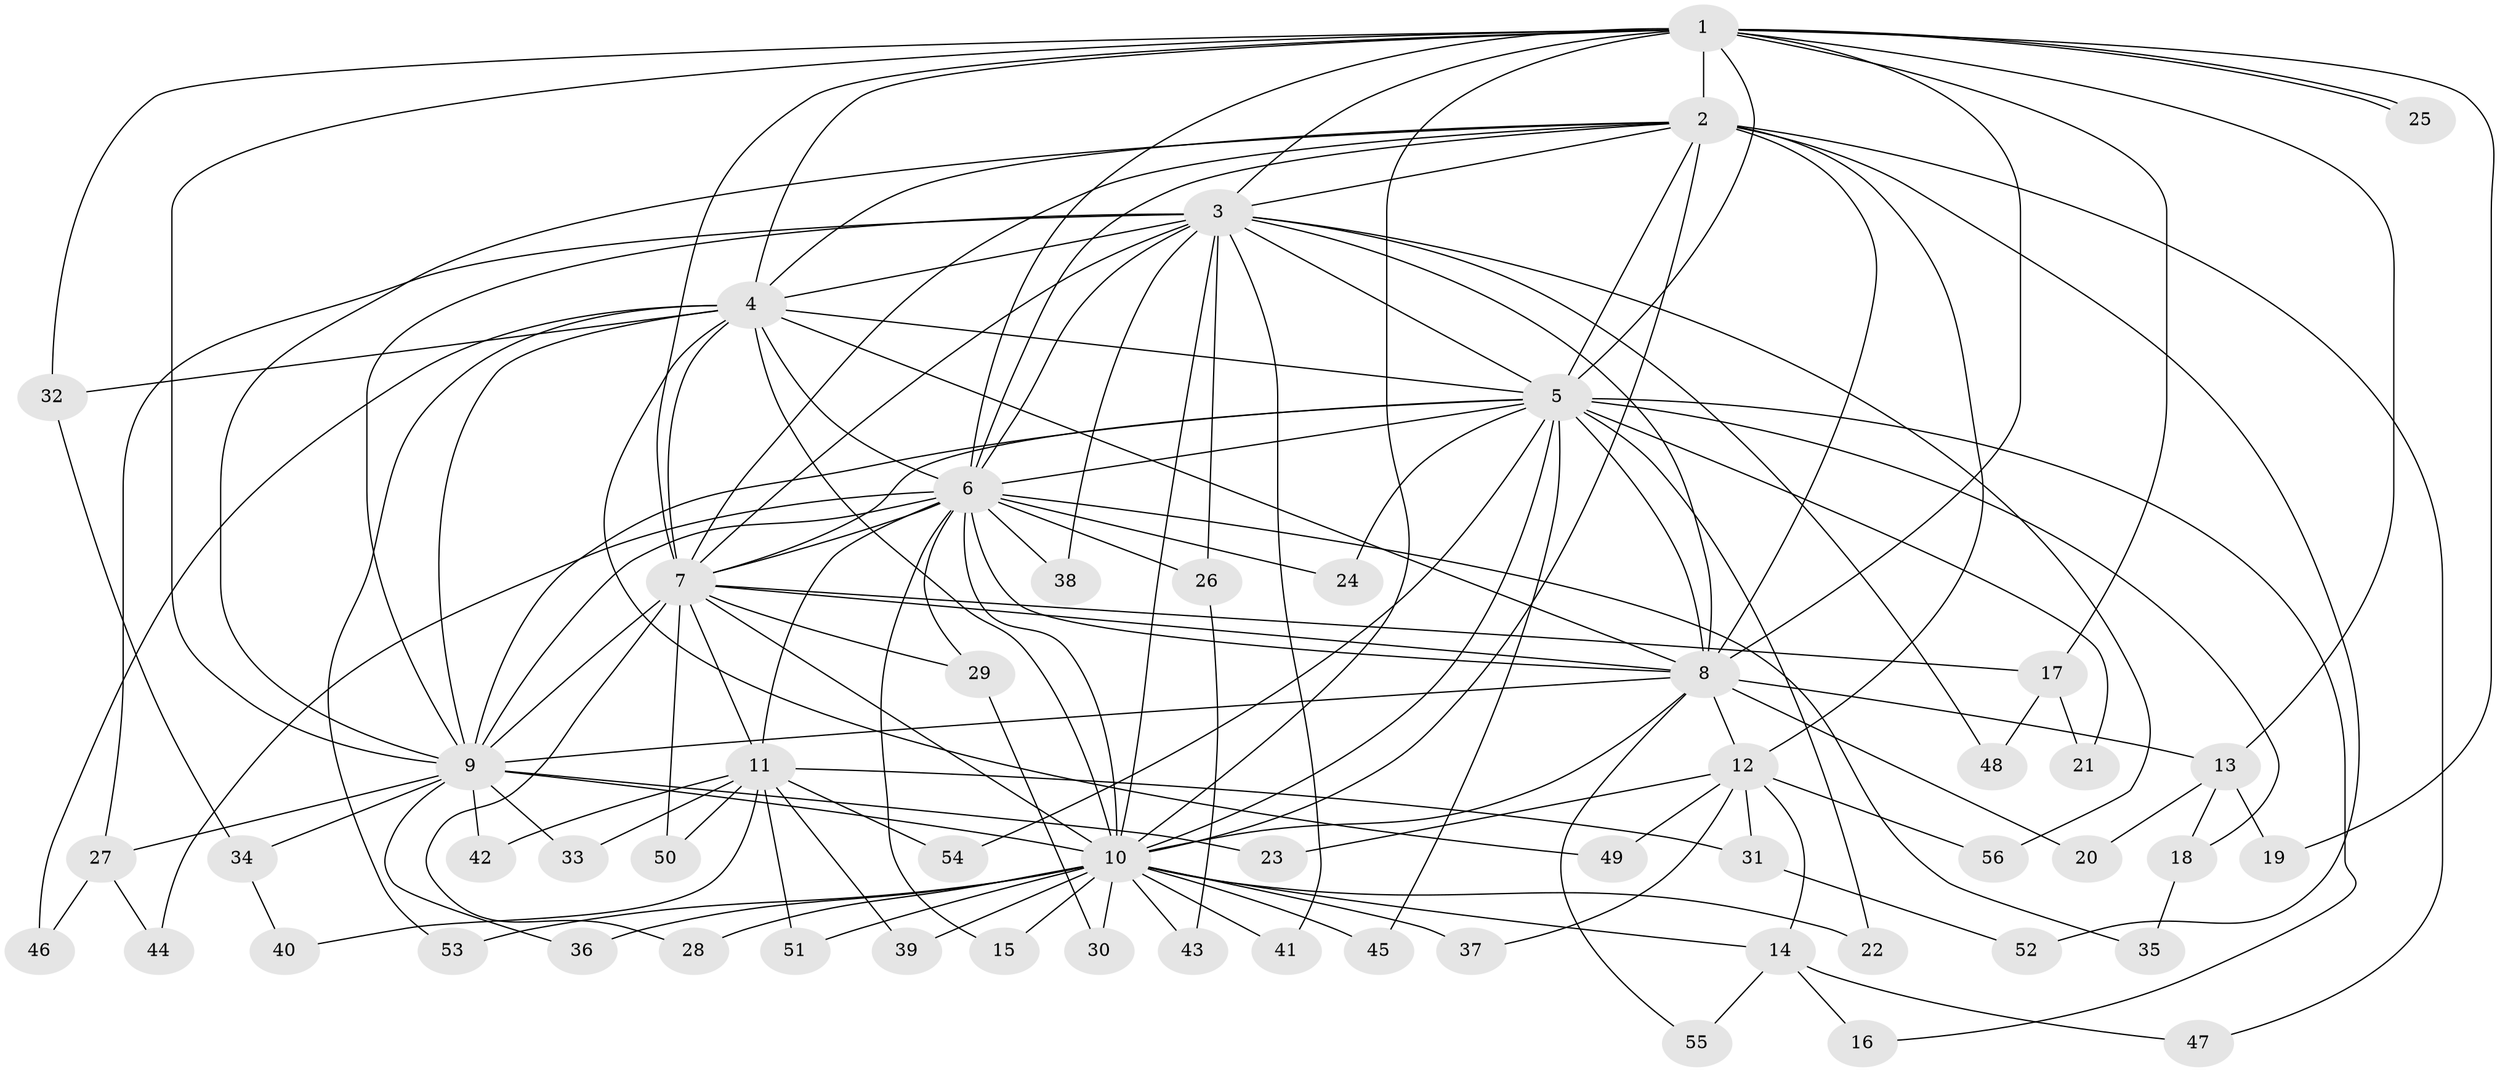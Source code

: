 // Generated by graph-tools (version 1.1) at 2025/49/03/09/25 03:49:37]
// undirected, 56 vertices, 137 edges
graph export_dot {
graph [start="1"]
  node [color=gray90,style=filled];
  1;
  2;
  3;
  4;
  5;
  6;
  7;
  8;
  9;
  10;
  11;
  12;
  13;
  14;
  15;
  16;
  17;
  18;
  19;
  20;
  21;
  22;
  23;
  24;
  25;
  26;
  27;
  28;
  29;
  30;
  31;
  32;
  33;
  34;
  35;
  36;
  37;
  38;
  39;
  40;
  41;
  42;
  43;
  44;
  45;
  46;
  47;
  48;
  49;
  50;
  51;
  52;
  53;
  54;
  55;
  56;
  1 -- 2;
  1 -- 3;
  1 -- 4;
  1 -- 5;
  1 -- 6;
  1 -- 7;
  1 -- 8;
  1 -- 9;
  1 -- 10;
  1 -- 13;
  1 -- 17;
  1 -- 19;
  1 -- 25;
  1 -- 25;
  1 -- 32;
  2 -- 3;
  2 -- 4;
  2 -- 5;
  2 -- 6;
  2 -- 7;
  2 -- 8;
  2 -- 9;
  2 -- 10;
  2 -- 12;
  2 -- 47;
  2 -- 52;
  3 -- 4;
  3 -- 5;
  3 -- 6;
  3 -- 7;
  3 -- 8;
  3 -- 9;
  3 -- 10;
  3 -- 26;
  3 -- 27;
  3 -- 38;
  3 -- 41;
  3 -- 48;
  3 -- 56;
  4 -- 5;
  4 -- 6;
  4 -- 7;
  4 -- 8;
  4 -- 9;
  4 -- 10;
  4 -- 32;
  4 -- 46;
  4 -- 49;
  4 -- 53;
  5 -- 6;
  5 -- 7;
  5 -- 8;
  5 -- 9;
  5 -- 10;
  5 -- 16;
  5 -- 18;
  5 -- 21;
  5 -- 22;
  5 -- 24;
  5 -- 45;
  5 -- 54;
  6 -- 7;
  6 -- 8;
  6 -- 9;
  6 -- 10;
  6 -- 11;
  6 -- 15;
  6 -- 24;
  6 -- 26;
  6 -- 29;
  6 -- 35;
  6 -- 38;
  6 -- 44;
  7 -- 8;
  7 -- 9;
  7 -- 10;
  7 -- 11;
  7 -- 17;
  7 -- 28;
  7 -- 29;
  7 -- 50;
  8 -- 9;
  8 -- 10;
  8 -- 12;
  8 -- 13;
  8 -- 20;
  8 -- 55;
  9 -- 10;
  9 -- 23;
  9 -- 27;
  9 -- 33;
  9 -- 34;
  9 -- 36;
  9 -- 42;
  10 -- 14;
  10 -- 15;
  10 -- 22;
  10 -- 28;
  10 -- 30;
  10 -- 36;
  10 -- 37;
  10 -- 39;
  10 -- 41;
  10 -- 43;
  10 -- 45;
  10 -- 51;
  10 -- 53;
  11 -- 31;
  11 -- 33;
  11 -- 39;
  11 -- 40;
  11 -- 42;
  11 -- 50;
  11 -- 51;
  11 -- 54;
  12 -- 14;
  12 -- 23;
  12 -- 31;
  12 -- 37;
  12 -- 49;
  12 -- 56;
  13 -- 18;
  13 -- 19;
  13 -- 20;
  14 -- 16;
  14 -- 47;
  14 -- 55;
  17 -- 21;
  17 -- 48;
  18 -- 35;
  26 -- 43;
  27 -- 44;
  27 -- 46;
  29 -- 30;
  31 -- 52;
  32 -- 34;
  34 -- 40;
}
